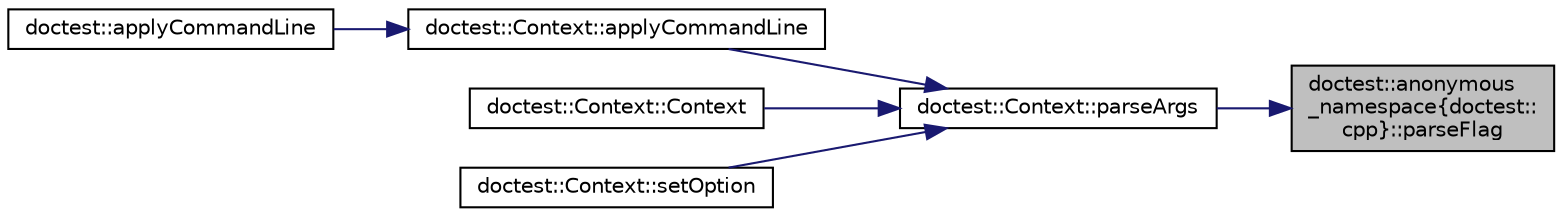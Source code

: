 digraph "doctest::anonymous_namespace{doctest::cpp}::parseFlag"
{
 // LATEX_PDF_SIZE
  edge [fontname="Helvetica",fontsize="10",labelfontname="Helvetica",labelfontsize="10"];
  node [fontname="Helvetica",fontsize="10",shape=record];
  rankdir="RL";
  Node1 [label="doctest::anonymous\l_namespace\{doctest::\lcpp\}::parseFlag",height=0.2,width=0.4,color="black", fillcolor="grey75", style="filled", fontcolor="black",tooltip=" "];
  Node1 -> Node2 [dir="back",color="midnightblue",fontsize="10",style="solid",fontname="Helvetica"];
  Node2 [label="doctest::Context::parseArgs",height=0.2,width=0.4,color="black", fillcolor="white", style="filled",URL="$classdoctest_1_1_context.html#a90b2f1bbf67ee4da8e8ff0cf7516a06a",tooltip=" "];
  Node2 -> Node3 [dir="back",color="midnightblue",fontsize="10",style="solid",fontname="Helvetica"];
  Node3 [label="doctest::Context::applyCommandLine",height=0.2,width=0.4,color="black", fillcolor="white", style="filled",URL="$classdoctest_1_1_context.html#ad55229220bf9ca74e6e0c6323bf672e1",tooltip=" "];
  Node3 -> Node4 [dir="back",color="midnightblue",fontsize="10",style="solid",fontname="Helvetica"];
  Node4 [label="doctest::applyCommandLine",height=0.2,width=0.4,color="black", fillcolor="white", style="filled",URL="$namespacedoctest.html#ad01ed889a01aa24f6efab31f8fd4327e",tooltip=" "];
  Node2 -> Node5 [dir="back",color="midnightblue",fontsize="10",style="solid",fontname="Helvetica"];
  Node5 [label="doctest::Context::Context",height=0.2,width=0.4,color="black", fillcolor="white", style="filled",URL="$classdoctest_1_1_context.html#a881bc2d0fe207d672e1debe830768a98",tooltip=" "];
  Node2 -> Node6 [dir="back",color="midnightblue",fontsize="10",style="solid",fontname="Helvetica"];
  Node6 [label="doctest::Context::setOption",height=0.2,width=0.4,color="black", fillcolor="white", style="filled",URL="$classdoctest_1_1_context.html#a4352ffc196c4ba56045270e45baa2754",tooltip=" "];
}
